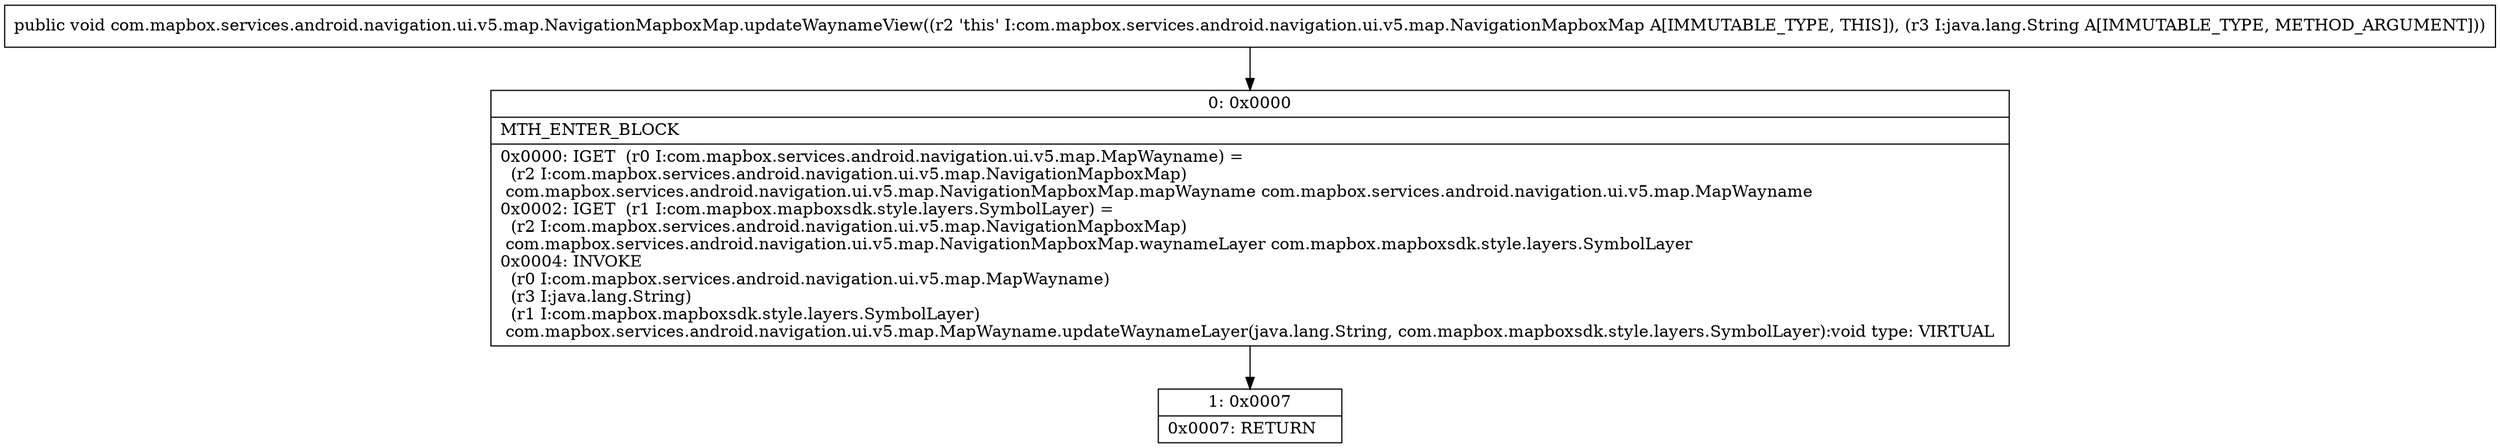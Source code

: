 digraph "CFG forcom.mapbox.services.android.navigation.ui.v5.map.NavigationMapboxMap.updateWaynameView(Ljava\/lang\/String;)V" {
Node_0 [shape=record,label="{0\:\ 0x0000|MTH_ENTER_BLOCK\l|0x0000: IGET  (r0 I:com.mapbox.services.android.navigation.ui.v5.map.MapWayname) = \l  (r2 I:com.mapbox.services.android.navigation.ui.v5.map.NavigationMapboxMap)\l com.mapbox.services.android.navigation.ui.v5.map.NavigationMapboxMap.mapWayname com.mapbox.services.android.navigation.ui.v5.map.MapWayname \l0x0002: IGET  (r1 I:com.mapbox.mapboxsdk.style.layers.SymbolLayer) = \l  (r2 I:com.mapbox.services.android.navigation.ui.v5.map.NavigationMapboxMap)\l com.mapbox.services.android.navigation.ui.v5.map.NavigationMapboxMap.waynameLayer com.mapbox.mapboxsdk.style.layers.SymbolLayer \l0x0004: INVOKE  \l  (r0 I:com.mapbox.services.android.navigation.ui.v5.map.MapWayname)\l  (r3 I:java.lang.String)\l  (r1 I:com.mapbox.mapboxsdk.style.layers.SymbolLayer)\l com.mapbox.services.android.navigation.ui.v5.map.MapWayname.updateWaynameLayer(java.lang.String, com.mapbox.mapboxsdk.style.layers.SymbolLayer):void type: VIRTUAL \l}"];
Node_1 [shape=record,label="{1\:\ 0x0007|0x0007: RETURN   \l}"];
MethodNode[shape=record,label="{public void com.mapbox.services.android.navigation.ui.v5.map.NavigationMapboxMap.updateWaynameView((r2 'this' I:com.mapbox.services.android.navigation.ui.v5.map.NavigationMapboxMap A[IMMUTABLE_TYPE, THIS]), (r3 I:java.lang.String A[IMMUTABLE_TYPE, METHOD_ARGUMENT])) }"];
MethodNode -> Node_0;
Node_0 -> Node_1;
}

